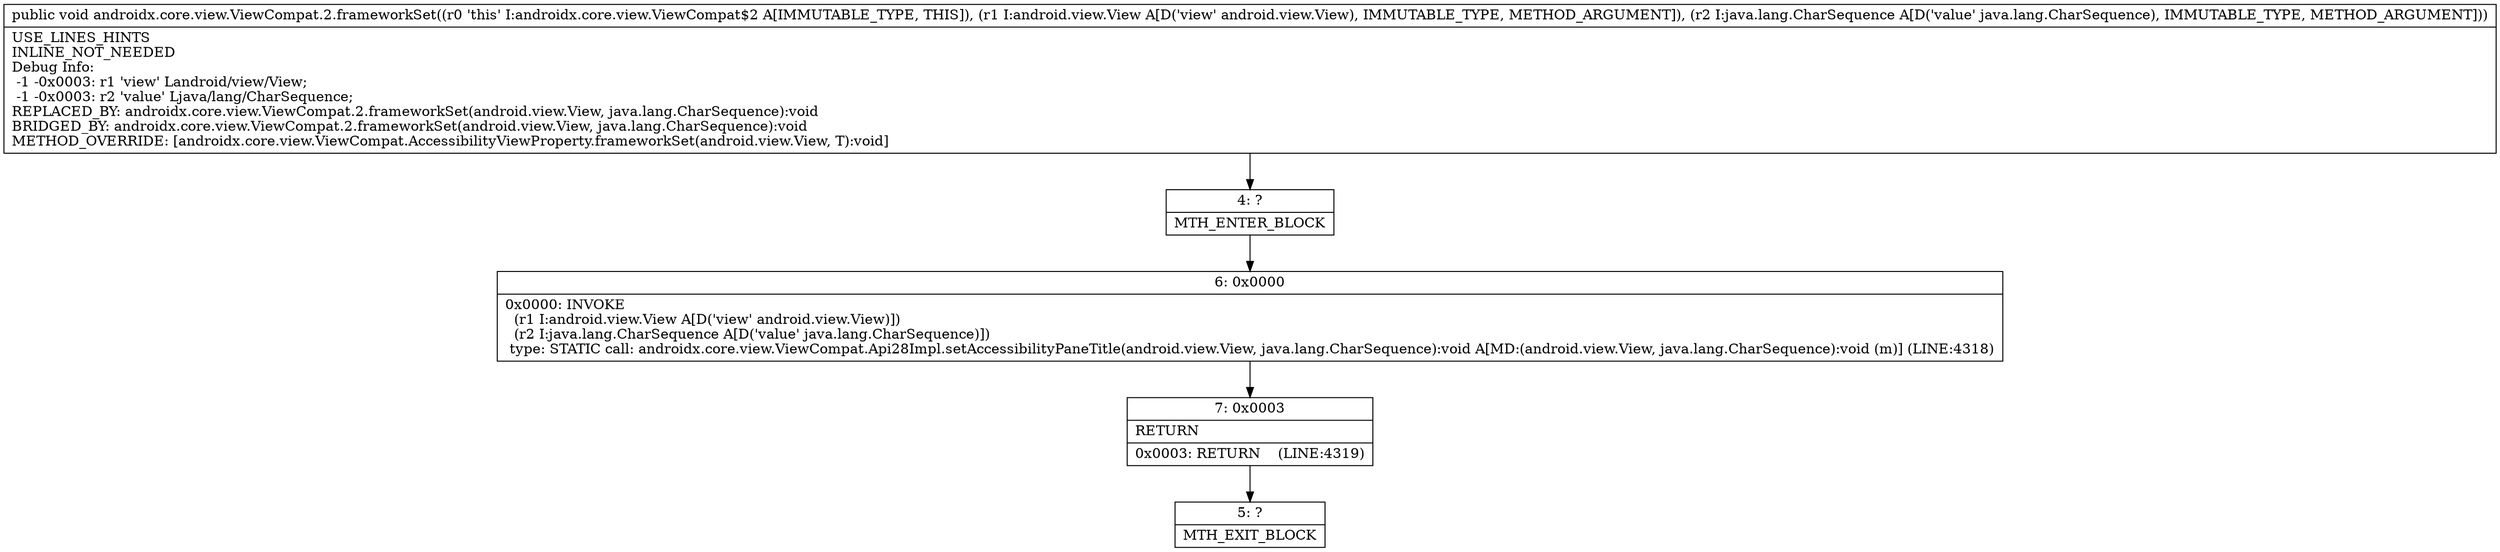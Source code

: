 digraph "CFG forandroidx.core.view.ViewCompat.2.frameworkSet(Landroid\/view\/View;Ljava\/lang\/CharSequence;)V" {
Node_4 [shape=record,label="{4\:\ ?|MTH_ENTER_BLOCK\l}"];
Node_6 [shape=record,label="{6\:\ 0x0000|0x0000: INVOKE  \l  (r1 I:android.view.View A[D('view' android.view.View)])\l  (r2 I:java.lang.CharSequence A[D('value' java.lang.CharSequence)])\l type: STATIC call: androidx.core.view.ViewCompat.Api28Impl.setAccessibilityPaneTitle(android.view.View, java.lang.CharSequence):void A[MD:(android.view.View, java.lang.CharSequence):void (m)] (LINE:4318)\l}"];
Node_7 [shape=record,label="{7\:\ 0x0003|RETURN\l|0x0003: RETURN    (LINE:4319)\l}"];
Node_5 [shape=record,label="{5\:\ ?|MTH_EXIT_BLOCK\l}"];
MethodNode[shape=record,label="{public void androidx.core.view.ViewCompat.2.frameworkSet((r0 'this' I:androidx.core.view.ViewCompat$2 A[IMMUTABLE_TYPE, THIS]), (r1 I:android.view.View A[D('view' android.view.View), IMMUTABLE_TYPE, METHOD_ARGUMENT]), (r2 I:java.lang.CharSequence A[D('value' java.lang.CharSequence), IMMUTABLE_TYPE, METHOD_ARGUMENT]))  | USE_LINES_HINTS\lINLINE_NOT_NEEDED\lDebug Info:\l  \-1 \-0x0003: r1 'view' Landroid\/view\/View;\l  \-1 \-0x0003: r2 'value' Ljava\/lang\/CharSequence;\lREPLACED_BY: androidx.core.view.ViewCompat.2.frameworkSet(android.view.View, java.lang.CharSequence):void\lBRIDGED_BY: androidx.core.view.ViewCompat.2.frameworkSet(android.view.View, java.lang.CharSequence):void\lMETHOD_OVERRIDE: [androidx.core.view.ViewCompat.AccessibilityViewProperty.frameworkSet(android.view.View, T):void]\l}"];
MethodNode -> Node_4;Node_4 -> Node_6;
Node_6 -> Node_7;
Node_7 -> Node_5;
}

